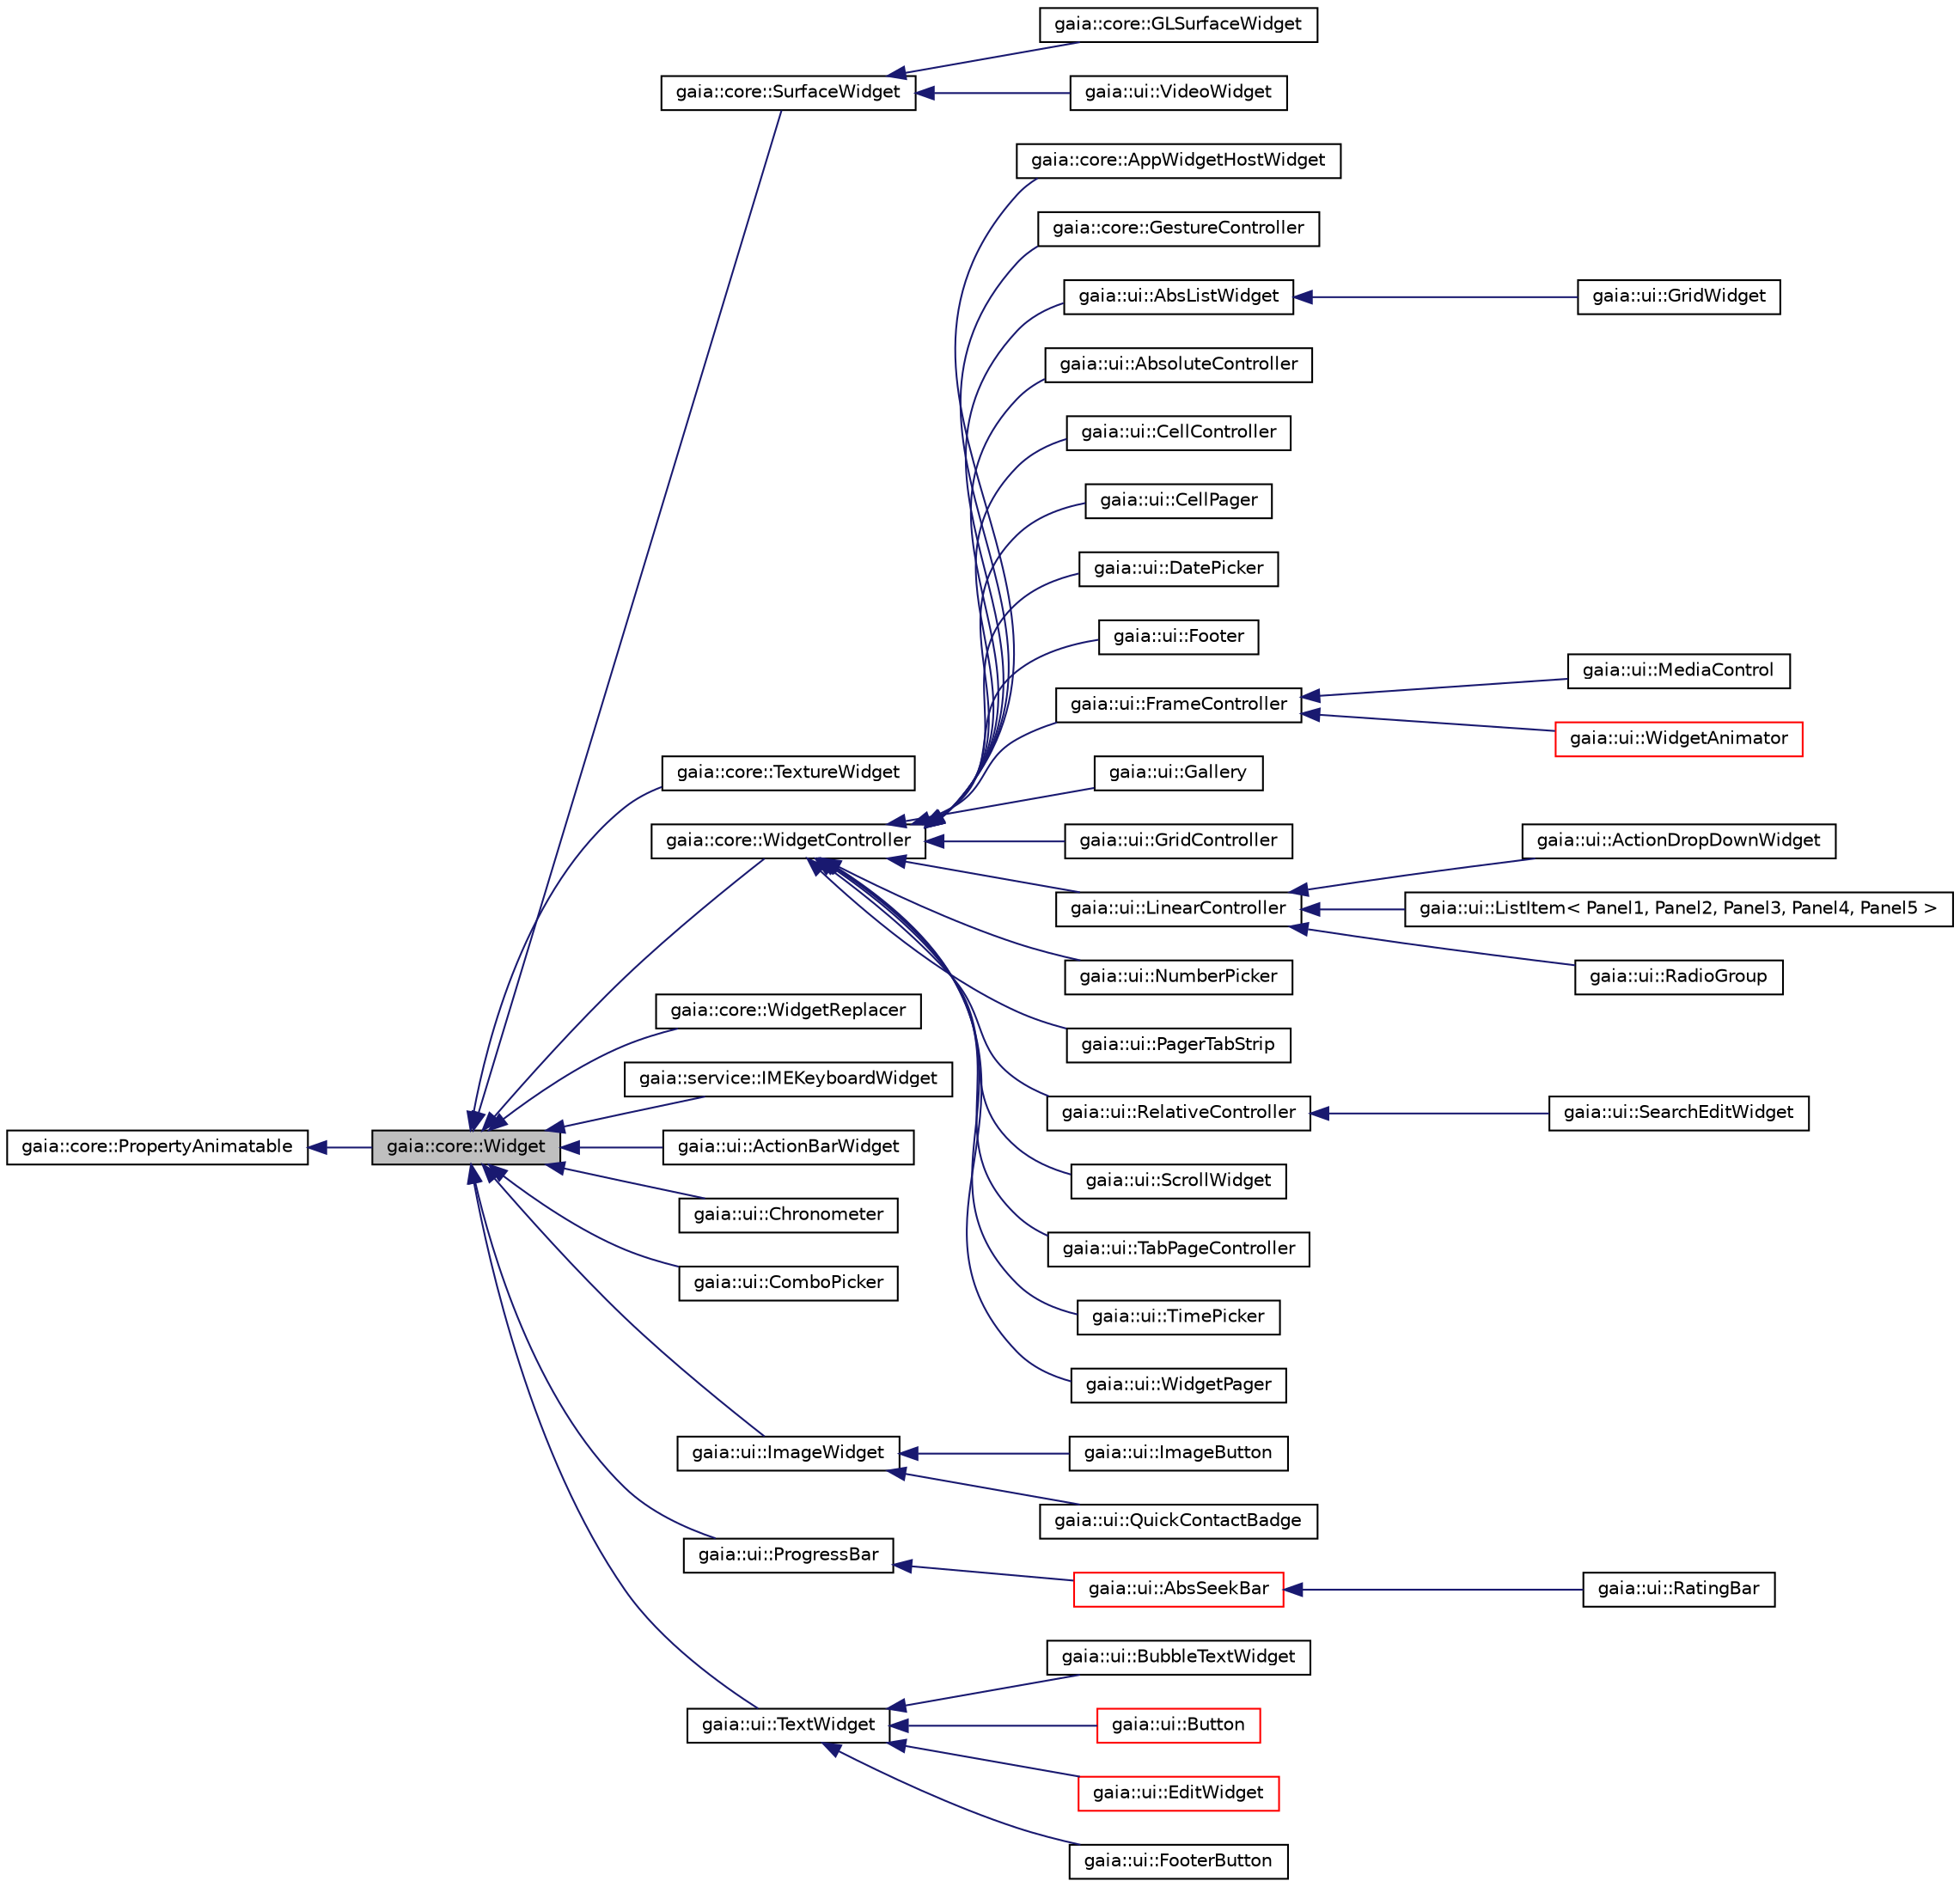 digraph G
{
  edge [fontname="Helvetica",fontsize="10",labelfontname="Helvetica",labelfontsize="10"];
  node [fontname="Helvetica",fontsize="10",shape=record];
  rankdir=LR;
  Node1 [label="gaia::core::Widget",height=0.2,width=0.4,color="black", fillcolor="grey75", style="filled" fontcolor="black"];
  Node2 -> Node1 [dir=back,color="midnightblue",fontsize="10",style="solid",fontname="Helvetica"];
  Node2 [label="gaia::core::PropertyAnimatable",height=0.2,width=0.4,color="black", fillcolor="white", style="filled",URL="$d0/db2/classgaia_1_1core_1_1_property_animatable.html",tooltip="Any animation object need to implement PropertyAnimatable because of setting value."];
  Node1 -> Node3 [dir=back,color="midnightblue",fontsize="10",style="solid",fontname="Helvetica"];
  Node3 [label="gaia::core::SurfaceWidget",height=0.2,width=0.4,color="black", fillcolor="white", style="filled",URL="$d2/de8/classgaia_1_1core_1_1_surface_widget.html"];
  Node3 -> Node4 [dir=back,color="midnightblue",fontsize="10",style="solid",fontname="Helvetica"];
  Node4 [label="gaia::core::GLSurfaceWidget",height=0.2,width=0.4,color="black", fillcolor="white", style="filled",URL="$d1/de7/classgaia_1_1core_1_1_g_l_surface_widget.html"];
  Node3 -> Node5 [dir=back,color="midnightblue",fontsize="10",style="solid",fontname="Helvetica"];
  Node5 [label="gaia::ui::VideoWidget",height=0.2,width=0.4,color="black", fillcolor="white", style="filled",URL="$da/de0/classgaia_1_1ui_1_1_video_widget.html",tooltip="Displays a video file."];
  Node1 -> Node6 [dir=back,color="midnightblue",fontsize="10",style="solid",fontname="Helvetica"];
  Node6 [label="gaia::core::TextureWidget",height=0.2,width=0.4,color="black", fillcolor="white", style="filled",URL="$de/db6/classgaia_1_1core_1_1_texture_widget.html"];
  Node1 -> Node7 [dir=back,color="midnightblue",fontsize="10",style="solid",fontname="Helvetica"];
  Node7 [label="gaia::core::WidgetController",height=0.2,width=0.4,color="black", fillcolor="white", style="filled",URL="$db/d6c/classgaia_1_1core_1_1_widget_controller.html",tooltip="Define the default widget layout to put sets of layout in it."];
  Node7 -> Node8 [dir=back,color="midnightblue",fontsize="10",style="solid",fontname="Helvetica"];
  Node8 [label="gaia::core::AppWidgetHostWidget",height=0.2,width=0.4,color="black", fillcolor="white", style="filled",URL="$d2/dc3/classgaia_1_1core_1_1_app_widget_host_widget.html",tooltip="Provides the glue to show AppWidget widgets."];
  Node7 -> Node9 [dir=back,color="midnightblue",fontsize="10",style="solid",fontname="Helvetica"];
  Node9 [label="gaia::core::GestureController",height=0.2,width=0.4,color="black", fillcolor="white", style="filled",URL="$db/d13/classgaia_1_1core_1_1_gesture_controller.html",tooltip="A transparent overlay for gesture input that can be placed on top of other widgets or contain other w..."];
  Node7 -> Node10 [dir=back,color="midnightblue",fontsize="10",style="solid",fontname="Helvetica"];
  Node10 [label="gaia::ui::AbsListWidget",height=0.2,width=0.4,color="black", fillcolor="white", style="filled",URL="$d9/d1a/classgaia_1_1ui_1_1_abs_list_widget.html",tooltip="This is an abstract class for List/Grid ui components."];
  Node10 -> Node11 [dir=back,color="midnightblue",fontsize="10",style="solid",fontname="Helvetica"];
  Node11 [label="gaia::ui::GridWidget",height=0.2,width=0.4,color="black", fillcolor="white", style="filled",URL="$d7/df3/classgaia_1_1ui_1_1_grid_widget.html",tooltip="It has implements the drawing of a special list item separator for Rosie style list view..."];
  Node7 -> Node12 [dir=back,color="midnightblue",fontsize="10",style="solid",fontname="Helvetica"];
  Node12 [label="gaia::ui::AbsoluteController",height=0.2,width=0.4,color="black", fillcolor="white", style="filled",URL="$df/d55/classgaia_1_1ui_1_1_absolute_controller.html",tooltip="A layout that lets you specify exact locations (x/y coordinates) of its children."];
  Node7 -> Node13 [dir=back,color="midnightblue",fontsize="10",style="solid",fontname="Helvetica"];
  Node13 [label="gaia::ui::CellController",height=0.2,width=0.4,color="black", fillcolor="white", style="filled",URL="$d6/df8/classgaia_1_1ui_1_1_cell_controller.html"];
  Node7 -> Node14 [dir=back,color="midnightblue",fontsize="10",style="solid",fontname="Helvetica"];
  Node14 [label="gaia::ui::CellPager",height=0.2,width=0.4,color="black", fillcolor="white", style="filled",URL="$d3/d95/classgaia_1_1ui_1_1_cell_pager.html"];
  Node7 -> Node15 [dir=back,color="midnightblue",fontsize="10",style="solid",fontname="Helvetica"];
  Node15 [label="gaia::ui::DatePicker",height=0.2,width=0.4,color="black", fillcolor="white", style="filled",URL="$d1/d9e/classgaia_1_1ui_1_1_date_picker.html",tooltip="This class is a widget for selecting a date."];
  Node7 -> Node16 [dir=back,color="midnightblue",fontsize="10",style="solid",fontname="Helvetica"];
  Node16 [label="gaia::ui::Footer",height=0.2,width=0.4,color="black", fillcolor="white", style="filled",URL="$d5/d48/classgaia_1_1ui_1_1_footer.html",tooltip="From your page, you can retrieve an instance of Footer by calling ActionBar.getFooter()."];
  Node7 -> Node17 [dir=back,color="midnightblue",fontsize="10",style="solid",fontname="Helvetica"];
  Node17 [label="gaia::ui::FrameController",height=0.2,width=0.4,color="black", fillcolor="white", style="filled",URL="$d6/d8d/classgaia_1_1ui_1_1_frame_controller.html",tooltip="FrameController is designed to block out an area on the screen to display a single item..."];
  Node17 -> Node18 [dir=back,color="midnightblue",fontsize="10",style="solid",fontname="Helvetica"];
  Node18 [label="gaia::ui::MediaControl",height=0.2,width=0.4,color="black", fillcolor="white", style="filled",URL="$df/d4c/classgaia_1_1ui_1_1_media_control.html",tooltip="A view containing controls for a MediaPlayer."];
  Node17 -> Node19 [dir=back,color="midnightblue",fontsize="10",style="solid",fontname="Helvetica"];
  Node19 [label="gaia::ui::WidgetAnimator",height=0.2,width=0.4,color="red", fillcolor="white", style="filled",URL="$d4/d9a/classgaia_1_1ui_1_1_widget_animator.html",tooltip="Base class for a FrameController container that will perform animations when switching between its vi..."];
  Node7 -> Node20 [dir=back,color="midnightblue",fontsize="10",style="solid",fontname="Helvetica"];
  Node20 [label="gaia::ui::Gallery",height=0.2,width=0.4,color="black", fillcolor="white", style="filled",URL="$d1/dfa/classgaia_1_1ui_1_1_gallery.html",tooltip="A class that shows items in a center-locked, horizontally scrolling list."];
  Node7 -> Node21 [dir=back,color="midnightblue",fontsize="10",style="solid",fontname="Helvetica"];
  Node21 [label="gaia::ui::GridController",height=0.2,width=0.4,color="black", fillcolor="white", style="filled",URL="$d1/d7c/classgaia_1_1ui_1_1_grid_controller.html",tooltip="A layout that places its children in a rectangular grid."];
  Node7 -> Node22 [dir=back,color="midnightblue",fontsize="10",style="solid",fontname="Helvetica"];
  Node22 [label="gaia::ui::LinearController",height=0.2,width=0.4,color="black", fillcolor="white", style="filled",URL="$da/d1d/classgaia_1_1ui_1_1_linear_controller.html",tooltip="A Layout that arranges its children in a single column or a single row."];
  Node22 -> Node23 [dir=back,color="midnightblue",fontsize="10",style="solid",fontname="Helvetica"];
  Node23 [label="gaia::ui::ActionDropDownWidget",height=0.2,width=0.4,color="black", fillcolor="white", style="filled",URL="$de/d48/classgaia_1_1ui_1_1_action_drop_down_widget.html",tooltip="The ActionDropDownWidget includes a title, a subtitle, an arrow and contents."];
  Node22 -> Node24 [dir=back,color="midnightblue",fontsize="10",style="solid",fontname="Helvetica"];
  Node24 [label="gaia::ui::ListItem\< Panel1, Panel2, Panel3, Panel4, Panel5 \>",height=0.2,width=0.4,color="black", fillcolor="white", style="filled",URL="$d1/d6d/classgaia_1_1ui_1_1_list_item.html"];
  Node22 -> Node25 [dir=back,color="midnightblue",fontsize="10",style="solid",fontname="Helvetica"];
  Node25 [label="gaia::ui::RadioGroup",height=0.2,width=0.4,color="black", fillcolor="white", style="filled",URL="$d1/d87/classgaia_1_1ui_1_1_radio_group.html",tooltip="This class is used to create a multiple-exclusion scope for a set of radio buttons."];
  Node7 -> Node26 [dir=back,color="midnightblue",fontsize="10",style="solid",fontname="Helvetica"];
  Node26 [label="gaia::ui::NumberPicker",height=0.2,width=0.4,color="black", fillcolor="white", style="filled",URL="$da/d3a/classgaia_1_1ui_1_1_number_picker.html",tooltip="A widget that enables the user to select a number form a predefined range."];
  Node7 -> Node27 [dir=back,color="midnightblue",fontsize="10",style="solid",fontname="Helvetica"];
  Node27 [label="gaia::ui::PagerTabStrip",height=0.2,width=0.4,color="black", fillcolor="white", style="filled",URL="$d7/d42/classgaia_1_1ui_1_1_pager_tab_strip.html",tooltip="PagerTabStrip is an interactive indicator of the current, next, and previous pages of a WidgetPager..."];
  Node7 -> Node28 [dir=back,color="midnightblue",fontsize="10",style="solid",fontname="Helvetica"];
  Node28 [label="gaia::ui::RelativeController",height=0.2,width=0.4,color="black", fillcolor="white", style="filled",URL="$d8/d8a/classgaia_1_1ui_1_1_relative_controller.html",tooltip="A Layout where the positions of the children can be described in relation to each other or to the par..."];
  Node28 -> Node29 [dir=back,color="midnightblue",fontsize="10",style="solid",fontname="Helvetica"];
  Node29 [label="gaia::ui::SearchEditWidget",height=0.2,width=0.4,color="black", fillcolor="white", style="filled",URL="$d5/d21/classgaia_1_1ui_1_1_search_edit_widget.html",tooltip="A special EditWidget-like widget with a clear button on its right side."];
  Node7 -> Node30 [dir=back,color="midnightblue",fontsize="10",style="solid",fontname="Helvetica"];
  Node30 [label="gaia::ui::ScrollWidget",height=0.2,width=0.4,color="black", fillcolor="white", style="filled",URL="$da/d88/classgaia_1_1ui_1_1_scroll_widget.html",tooltip="Layout container for a view hierarchy that can be scrolled by the user, allowing it to be larger than..."];
  Node7 -> Node31 [dir=back,color="midnightblue",fontsize="10",style="solid",fontname="Helvetica"];
  Node31 [label="gaia::ui::TabPageController",height=0.2,width=0.4,color="black", fillcolor="white", style="filled",URL="$d3/d8a/classgaia_1_1ui_1_1_tab_page_controller.html",tooltip="A layout that associates with fragments."];
  Node7 -> Node32 [dir=back,color="midnightblue",fontsize="10",style="solid",fontname="Helvetica"];
  Node32 [label="gaia::ui::TimePicker",height=0.2,width=0.4,color="black", fillcolor="white", style="filled",URL="$db/d31/classgaia_1_1ui_1_1_time_picker.html",tooltip="A view for selecting the time of day, in either 24 hour or AM/PM mode."];
  Node7 -> Node33 [dir=back,color="midnightblue",fontsize="10",style="solid",fontname="Helvetica"];
  Node33 [label="gaia::ui::WidgetPager",height=0.2,width=0.4,color="black", fillcolor="white", style="filled",URL="$d5/d3c/classgaia_1_1ui_1_1_widget_pager.html",tooltip="WidgetPager that allows the user to flip left and right through pages of data."];
  Node1 -> Node34 [dir=back,color="midnightblue",fontsize="10",style="solid",fontname="Helvetica"];
  Node34 [label="gaia::core::WidgetReplacer",height=0.2,width=0.4,color="black", fillcolor="white", style="filled",URL="$d7/d73/classgaia_1_1core_1_1_widget_replacer.html"];
  Node1 -> Node35 [dir=back,color="midnightblue",fontsize="10",style="solid",fontname="Helvetica"];
  Node35 [label="gaia::service::IMEKeyboardWidget",height=0.2,width=0.4,color="black", fillcolor="white", style="filled",URL="$db/d6b/classgaia_1_1service_1_1_i_m_e_keyboard_widget.html",tooltip="A widget that renders a virtual Keyboard."];
  Node1 -> Node36 [dir=back,color="midnightblue",fontsize="10",style="solid",fontname="Helvetica"];
  Node36 [label="gaia::ui::ActionBarWidget",height=0.2,width=0.4,color="black", fillcolor="white", style="filled",URL="$d6/df1/classgaia_1_1ui_1_1_action_bar_widget.html",tooltip="You can customize another ActionBar by the ActionBarWidget."];
  Node1 -> Node37 [dir=back,color="midnightblue",fontsize="10",style="solid",fontname="Helvetica"];
  Node37 [label="gaia::ui::Chronometer",height=0.2,width=0.4,color="black", fillcolor="white", style="filled",URL="$dc/ded/classgaia_1_1ui_1_1_chronometer.html",tooltip="Represents a push-Chronometer widget."];
  Node1 -> Node38 [dir=back,color="midnightblue",fontsize="10",style="solid",fontname="Helvetica"];
  Node38 [label="gaia::ui::ComboPicker",height=0.2,width=0.4,color="black", fillcolor="white", style="filled",URL="$d3/daf/classgaia_1_1ui_1_1_combo_picker.html",tooltip="A widget that displays one child at a time and lets the user pick among them."];
  Node1 -> Node39 [dir=back,color="midnightblue",fontsize="10",style="solid",fontname="Helvetica"];
  Node39 [label="gaia::ui::ImageWidget",height=0.2,width=0.4,color="black", fillcolor="white", style="filled",URL="$df/d77/classgaia_1_1ui_1_1_image_widget.html",tooltip="Displays an arbitrary image, such as an icon."];
  Node39 -> Node40 [dir=back,color="midnightblue",fontsize="10",style="solid",fontname="Helvetica"];
  Node40 [label="gaia::ui::ImageButton",height=0.2,width=0.4,color="black", fillcolor="white", style="filled",URL="$dc/dad/classgaia_1_1ui_1_1_image_button.html",tooltip="Displays a button with an image (instead of text) that can be pressed or clicked by the user..."];
  Node39 -> Node41 [dir=back,color="midnightblue",fontsize="10",style="solid",fontname="Helvetica"];
  Node41 [label="gaia::ui::QuickContactBadge",height=0.2,width=0.4,color="black", fillcolor="white", style="filled",URL="$df/d92/classgaia_1_1ui_1_1_quick_contact_badge.html",tooltip="Displays a button with an image (instead of text) that can be pressed or clicked by the user..."];
  Node1 -> Node42 [dir=back,color="midnightblue",fontsize="10",style="solid",fontname="Helvetica"];
  Node42 [label="gaia::ui::ProgressBar",height=0.2,width=0.4,color="black", fillcolor="white", style="filled",URL="$db/d7a/classgaia_1_1ui_1_1_progress_bar.html",tooltip="Visual indicator of progress in some operation."];
  Node42 -> Node43 [dir=back,color="midnightblue",fontsize="10",style="solid",fontname="Helvetica"];
  Node43 [label="gaia::ui::AbsSeekBar",height=0.2,width=0.4,color="red", fillcolor="white", style="filled",URL="$da/d52/classgaia_1_1ui_1_1_abs_seek_bar.html",tooltip="An AbsSeekBar is an extension of ProgressBar."];
  Node43 -> Node44 [dir=back,color="midnightblue",fontsize="10",style="solid",fontname="Helvetica"];
  Node44 [label="gaia::ui::RatingBar",height=0.2,width=0.4,color="black", fillcolor="white", style="filled",URL="$dc/d5a/classgaia_1_1ui_1_1_rating_bar.html",tooltip="A RatingBar is an extension of SeekBar and ProgressBar that shows a rating in stars."];
  Node1 -> Node45 [dir=back,color="midnightblue",fontsize="10",style="solid",fontname="Helvetica"];
  Node45 [label="gaia::ui::TextWidget",height=0.2,width=0.4,color="black", fillcolor="white", style="filled",URL="$d9/d0f/classgaia_1_1ui_1_1_text_widget.html",tooltip="Displays text to the user and optionally allows them to edit it."];
  Node45 -> Node46 [dir=back,color="midnightblue",fontsize="10",style="solid",fontname="Helvetica"];
  Node46 [label="gaia::ui::BubbleTextWidget",height=0.2,width=0.4,color="black", fillcolor="white", style="filled",URL="$d8/ddd/classgaia_1_1ui_1_1_bubble_text_widget.html",tooltip="Represents a BubbleText widget."];
  Node45 -> Node47 [dir=back,color="midnightblue",fontsize="10",style="solid",fontname="Helvetica"];
  Node47 [label="gaia::ui::Button",height=0.2,width=0.4,color="red", fillcolor="white", style="filled",URL="$dc/d51/classgaia_1_1ui_1_1_button.html",tooltip="Represents a push-button widget."];
  Node45 -> Node48 [dir=back,color="midnightblue",fontsize="10",style="solid",fontname="Helvetica"];
  Node48 [label="gaia::ui::EditWidget",height=0.2,width=0.4,color="red", fillcolor="white", style="filled",URL="$d3/d9c/classgaia_1_1ui_1_1_edit_widget.html",tooltip="EditWidget is a thin veneer over TextWidget that configures itself to be editable."];
  Node45 -> Node49 [dir=back,color="midnightblue",fontsize="10",style="solid",fontname="Helvetica"];
  Node49 [label="gaia::ui::FooterButton",height=0.2,width=0.4,color="black", fillcolor="white", style="filled",URL="$da/d2c/classgaia_1_1ui_1_1_footer_button.html",tooltip="The FooterButton can be pressed, or clicked, by the user to perform an action."];
}
